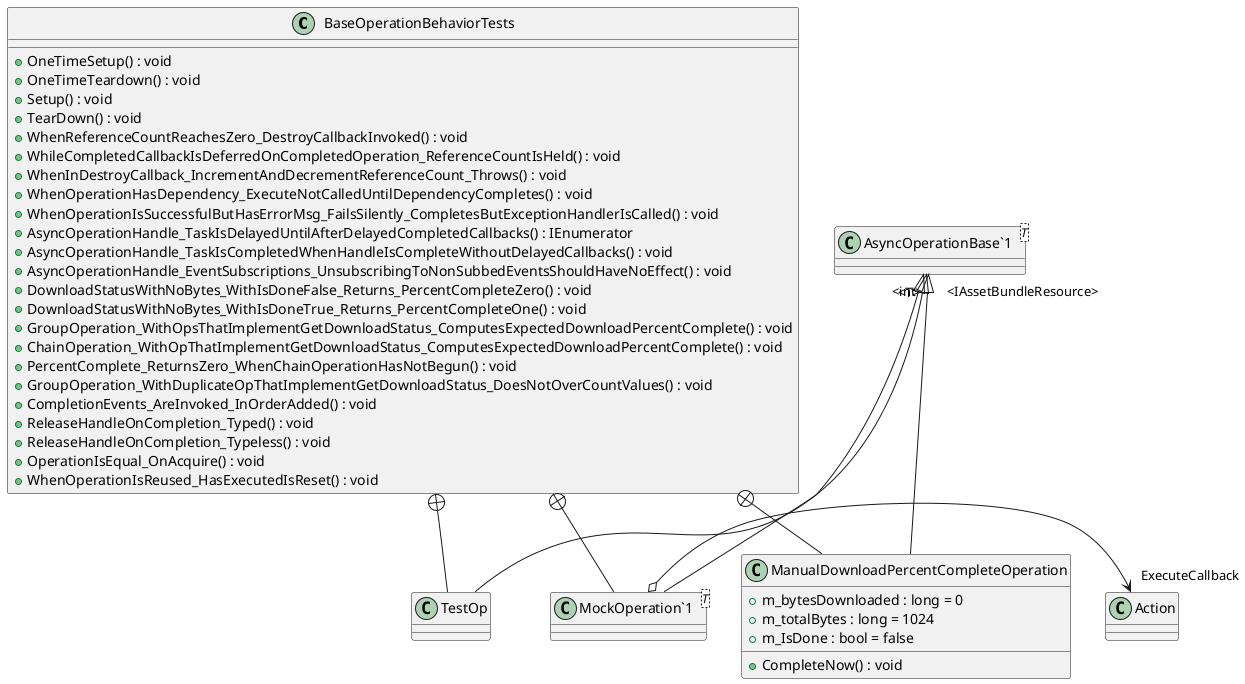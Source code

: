 @startuml
class BaseOperationBehaviorTests {
    + OneTimeSetup() : void
    + OneTimeTeardown() : void
    + Setup() : void
    + TearDown() : void
    + WhenReferenceCountReachesZero_DestroyCallbackInvoked() : void
    + WhileCompletedCallbackIsDeferredOnCompletedOperation_ReferenceCountIsHeld() : void
    + WhenInDestroyCallback_IncrementAndDecrementReferenceCount_Throws() : void
    + WhenOperationHasDependency_ExecuteNotCalledUntilDependencyCompletes() : void
    + WhenOperationIsSuccessfulButHasErrorMsg_FailsSilently_CompletesButExceptionHandlerIsCalled() : void
    + AsyncOperationHandle_TaskIsDelayedUntilAfterDelayedCompletedCallbacks() : IEnumerator
    + AsyncOperationHandle_TaskIsCompletedWhenHandleIsCompleteWithoutDelayedCallbacks() : void
    + AsyncOperationHandle_EventSubscriptions_UnsubscribingToNonSubbedEventsShouldHaveNoEffect() : void
    + DownloadStatusWithNoBytes_WithIsDoneFalse_Returns_PercentCompleteZero() : void
    + DownloadStatusWithNoBytes_WithIsDoneTrue_Returns_PercentCompleteOne() : void
    + GroupOperation_WithOpsThatImplementGetDownloadStatus_ComputesExpectedDownloadPercentComplete() : void
    + ChainOperation_WithOpThatImplementGetDownloadStatus_ComputesExpectedDownloadPercentComplete() : void
    + PercentComplete_ReturnsZero_WhenChainOperationHasNotBegun() : void
    + GroupOperation_WithDuplicateOpThatImplementGetDownloadStatus_DoesNotOverCountValues() : void
    + CompletionEvents_AreInvoked_InOrderAdded() : void
    + ReleaseHandleOnCompletion_Typed() : void
    + ReleaseHandleOnCompletion_Typeless() : void
    + OperationIsEqual_OnAcquire() : void
    + WhenOperationIsReused_HasExecutedIsReset() : void
}
class "MockOperation`1"<T> {
}
class ManualDownloadPercentCompleteOperation {
    + m_bytesDownloaded : long = 0
    + m_totalBytes : long = 1024
    + m_IsDone : bool = false
    + CompleteNow() : void
}
class TestOp {
}
class "AsyncOperationBase`1"<T> {
}
BaseOperationBehaviorTests +-- "MockOperation`1"
"AsyncOperationBase`1" "<T>" <|-- "MockOperation`1"
"MockOperation`1" o-> "ExecuteCallback" Action
BaseOperationBehaviorTests +-- ManualDownloadPercentCompleteOperation
"AsyncOperationBase`1" "<IAssetBundleResource>" <|-- ManualDownloadPercentCompleteOperation
BaseOperationBehaviorTests +-- TestOp
"AsyncOperationBase`1" "<int>" <|-- TestOp
@enduml
